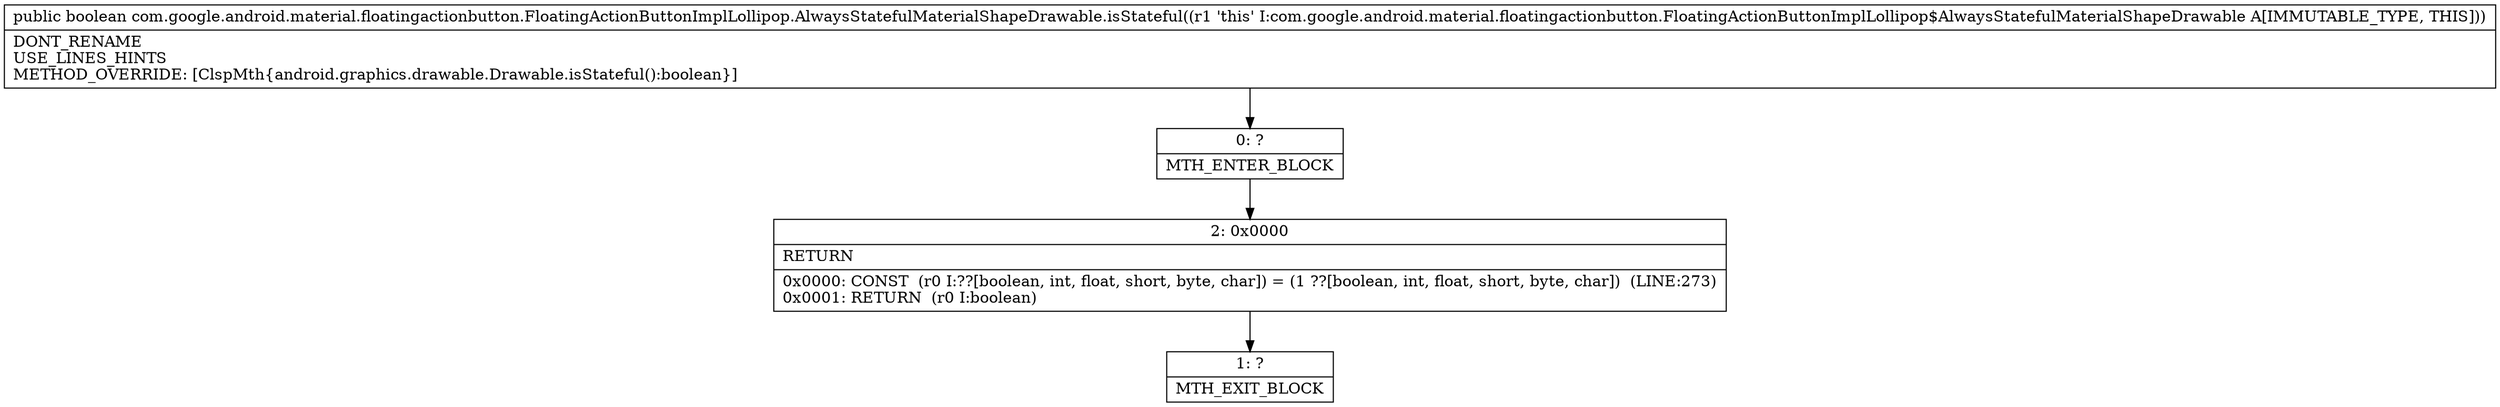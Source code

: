 digraph "CFG forcom.google.android.material.floatingactionbutton.FloatingActionButtonImplLollipop.AlwaysStatefulMaterialShapeDrawable.isStateful()Z" {
Node_0 [shape=record,label="{0\:\ ?|MTH_ENTER_BLOCK\l}"];
Node_2 [shape=record,label="{2\:\ 0x0000|RETURN\l|0x0000: CONST  (r0 I:??[boolean, int, float, short, byte, char]) = (1 ??[boolean, int, float, short, byte, char])  (LINE:273)\l0x0001: RETURN  (r0 I:boolean) \l}"];
Node_1 [shape=record,label="{1\:\ ?|MTH_EXIT_BLOCK\l}"];
MethodNode[shape=record,label="{public boolean com.google.android.material.floatingactionbutton.FloatingActionButtonImplLollipop.AlwaysStatefulMaterialShapeDrawable.isStateful((r1 'this' I:com.google.android.material.floatingactionbutton.FloatingActionButtonImplLollipop$AlwaysStatefulMaterialShapeDrawable A[IMMUTABLE_TYPE, THIS]))  | DONT_RENAME\lUSE_LINES_HINTS\lMETHOD_OVERRIDE: [ClspMth\{android.graphics.drawable.Drawable.isStateful():boolean\}]\l}"];
MethodNode -> Node_0;Node_0 -> Node_2;
Node_2 -> Node_1;
}

